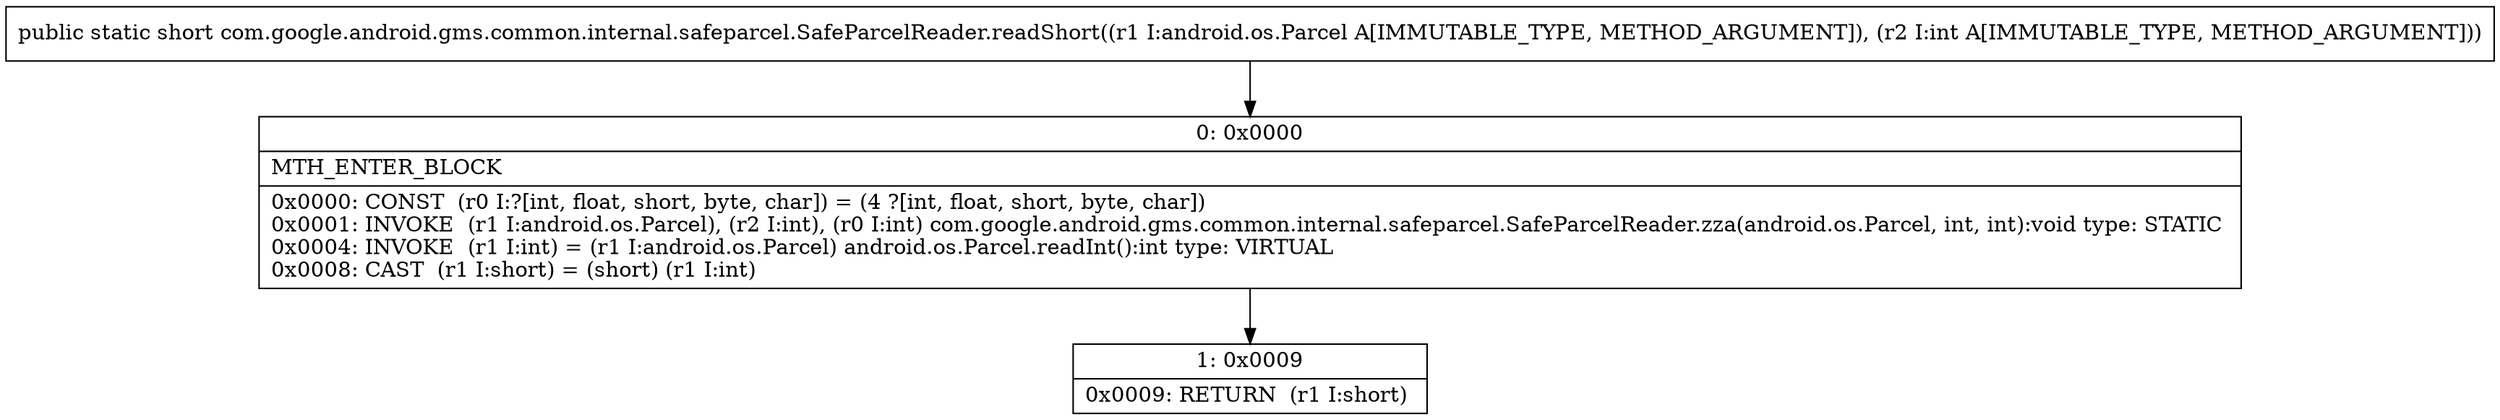 digraph "CFG forcom.google.android.gms.common.internal.safeparcel.SafeParcelReader.readShort(Landroid\/os\/Parcel;I)S" {
Node_0 [shape=record,label="{0\:\ 0x0000|MTH_ENTER_BLOCK\l|0x0000: CONST  (r0 I:?[int, float, short, byte, char]) = (4 ?[int, float, short, byte, char]) \l0x0001: INVOKE  (r1 I:android.os.Parcel), (r2 I:int), (r0 I:int) com.google.android.gms.common.internal.safeparcel.SafeParcelReader.zza(android.os.Parcel, int, int):void type: STATIC \l0x0004: INVOKE  (r1 I:int) = (r1 I:android.os.Parcel) android.os.Parcel.readInt():int type: VIRTUAL \l0x0008: CAST  (r1 I:short) = (short) (r1 I:int) \l}"];
Node_1 [shape=record,label="{1\:\ 0x0009|0x0009: RETURN  (r1 I:short) \l}"];
MethodNode[shape=record,label="{public static short com.google.android.gms.common.internal.safeparcel.SafeParcelReader.readShort((r1 I:android.os.Parcel A[IMMUTABLE_TYPE, METHOD_ARGUMENT]), (r2 I:int A[IMMUTABLE_TYPE, METHOD_ARGUMENT])) }"];
MethodNode -> Node_0;
Node_0 -> Node_1;
}

